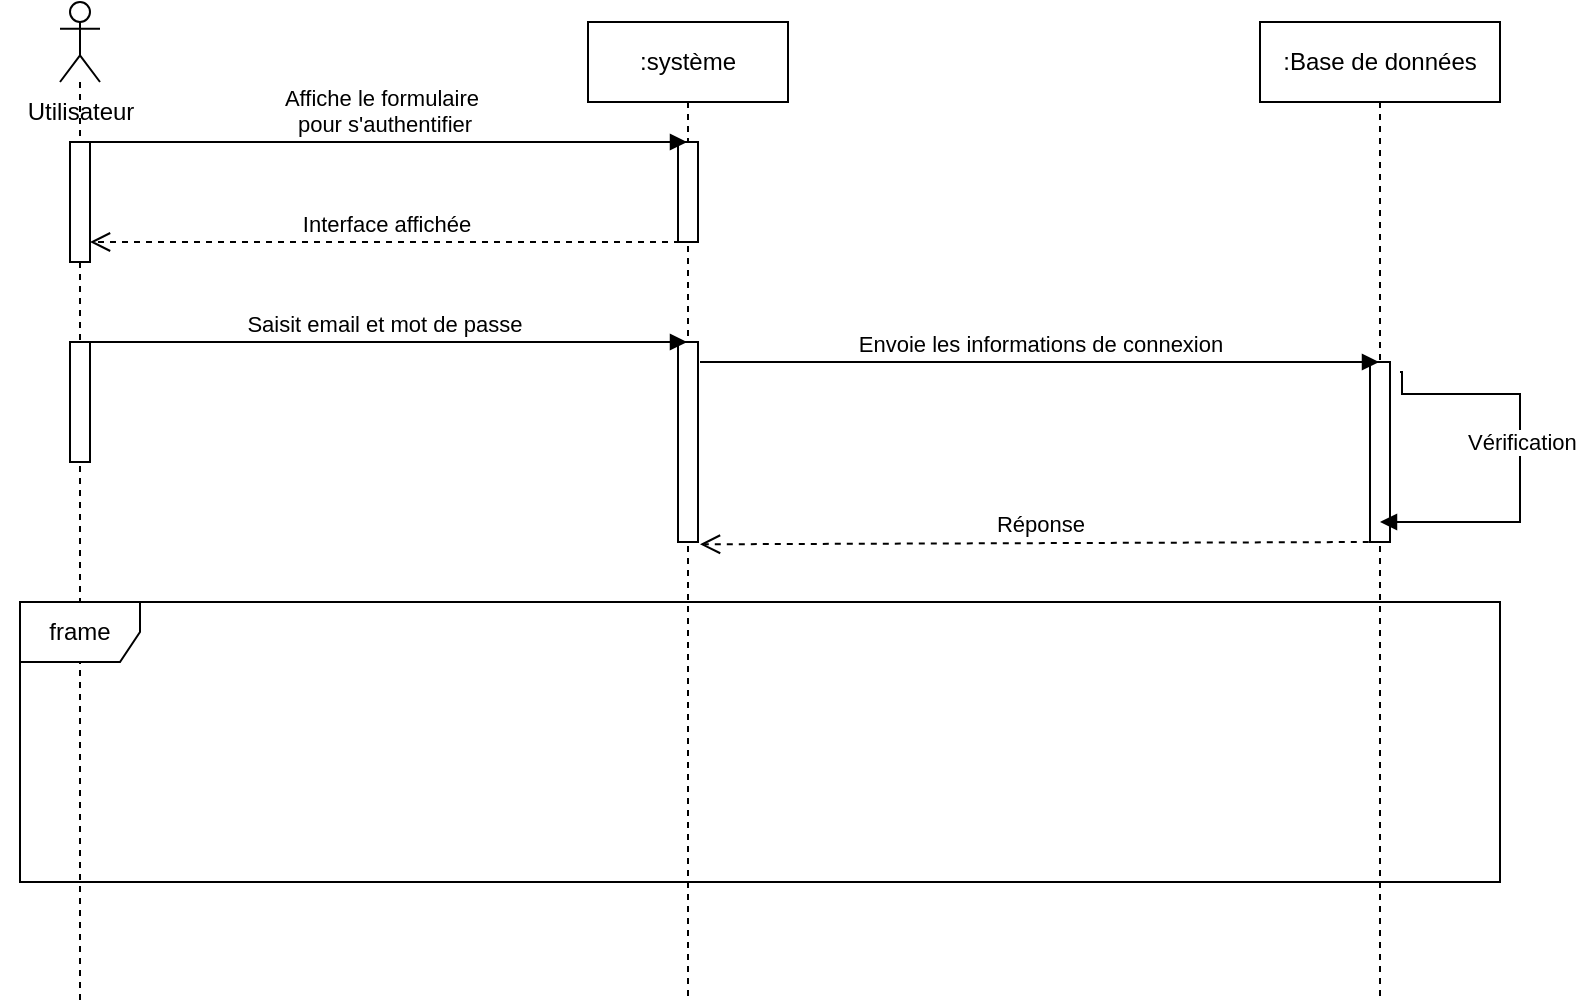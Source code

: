 <mxfile version="25.0.3">
  <diagram name="Page-1" id="2YBvvXClWsGukQMizWep">
    <mxGraphModel dx="1042" dy="565" grid="1" gridSize="10" guides="1" tooltips="1" connect="1" arrows="1" fold="1" page="1" pageScale="1" pageWidth="827" pageHeight="1169" math="0" shadow="0">
      <root>
        <mxCell id="0" />
        <mxCell id="1" parent="0" />
        <mxCell id="bkdPPmD2fQPwSOCIP86u-2" value="" style="shape=umlLifeline;perimeter=lifelinePerimeter;whiteSpace=wrap;html=1;container=1;dropTarget=0;collapsible=0;recursiveResize=0;outlineConnect=0;portConstraint=eastwest;newEdgeStyle={&quot;curved&quot;:0,&quot;rounded&quot;:0};participant=umlActor;size=40;" vertex="1" parent="1">
          <mxGeometry x="50" y="20" width="20" height="500" as="geometry" />
        </mxCell>
        <mxCell id="bkdPPmD2fQPwSOCIP86u-14" value="" style="html=1;points=[[0,0,0,0,5],[0,1,0,0,-5],[1,0,0,0,5],[1,1,0,0,-5]];perimeter=orthogonalPerimeter;outlineConnect=0;targetShapes=umlLifeline;portConstraint=eastwest;newEdgeStyle={&quot;curved&quot;:0,&quot;rounded&quot;:0};" vertex="1" parent="bkdPPmD2fQPwSOCIP86u-2">
          <mxGeometry x="5" y="70" width="10" height="60" as="geometry" />
        </mxCell>
        <mxCell id="bkdPPmD2fQPwSOCIP86u-18" value="" style="html=1;points=[[0,0,0,0,5],[0,1,0,0,-5],[1,0,0,0,5],[1,1,0,0,-5]];perimeter=orthogonalPerimeter;outlineConnect=0;targetShapes=umlLifeline;portConstraint=eastwest;newEdgeStyle={&quot;curved&quot;:0,&quot;rounded&quot;:0};" vertex="1" parent="bkdPPmD2fQPwSOCIP86u-2">
          <mxGeometry x="5" y="170" width="10" height="60" as="geometry" />
        </mxCell>
        <mxCell id="bkdPPmD2fQPwSOCIP86u-3" value="Utilisateur" style="text;html=1;align=center;verticalAlign=middle;resizable=0;points=[];autosize=1;strokeColor=none;fillColor=none;" vertex="1" parent="1">
          <mxGeometry x="20" y="60" width="80" height="30" as="geometry" />
        </mxCell>
        <mxCell id="bkdPPmD2fQPwSOCIP86u-4" value=":système" style="shape=umlLifeline;perimeter=lifelinePerimeter;whiteSpace=wrap;html=1;container=1;dropTarget=0;collapsible=0;recursiveResize=0;outlineConnect=0;portConstraint=eastwest;newEdgeStyle={&quot;curved&quot;:0,&quot;rounded&quot;:0};" vertex="1" parent="1">
          <mxGeometry x="314" y="30" width="100" height="490" as="geometry" />
        </mxCell>
        <mxCell id="bkdPPmD2fQPwSOCIP86u-16" value="" style="html=1;points=[[0,0,0,0,5],[0,1,0,0,-5],[1,0,0,0,5],[1,1,0,0,-5]];perimeter=orthogonalPerimeter;outlineConnect=0;targetShapes=umlLifeline;portConstraint=eastwest;newEdgeStyle={&quot;curved&quot;:0,&quot;rounded&quot;:0};" vertex="1" parent="bkdPPmD2fQPwSOCIP86u-4">
          <mxGeometry x="45" y="60" width="10" height="50" as="geometry" />
        </mxCell>
        <mxCell id="bkdPPmD2fQPwSOCIP86u-20" value="" style="html=1;points=[[0,0,0,0,5],[0,1,0,0,-5],[1,0,0,0,5],[1,1,0,0,-5]];perimeter=orthogonalPerimeter;outlineConnect=0;targetShapes=umlLifeline;portConstraint=eastwest;newEdgeStyle={&quot;curved&quot;:0,&quot;rounded&quot;:0};" vertex="1" parent="bkdPPmD2fQPwSOCIP86u-4">
          <mxGeometry x="45" y="160" width="10" height="100" as="geometry" />
        </mxCell>
        <mxCell id="bkdPPmD2fQPwSOCIP86u-7" value=":Base de données" style="shape=umlLifeline;perimeter=lifelinePerimeter;whiteSpace=wrap;html=1;container=1;dropTarget=0;collapsible=0;recursiveResize=0;outlineConnect=0;portConstraint=eastwest;newEdgeStyle={&quot;curved&quot;:0,&quot;rounded&quot;:0};" vertex="1" parent="1">
          <mxGeometry x="650" y="30" width="120" height="490" as="geometry" />
        </mxCell>
        <mxCell id="bkdPPmD2fQPwSOCIP86u-21" value="" style="html=1;points=[[0,0,0,0,5],[0,1,0,0,-5],[1,0,0,0,5],[1,1,0,0,-5]];perimeter=orthogonalPerimeter;outlineConnect=0;targetShapes=umlLifeline;portConstraint=eastwest;newEdgeStyle={&quot;curved&quot;:0,&quot;rounded&quot;:0};" vertex="1" parent="bkdPPmD2fQPwSOCIP86u-7">
          <mxGeometry x="55" y="170" width="10" height="90" as="geometry" />
        </mxCell>
        <mxCell id="bkdPPmD2fQPwSOCIP86u-15" value="Affiche le formulaire&amp;nbsp;&lt;div&gt;pour s&#39;authentifier&lt;/div&gt;" style="html=1;verticalAlign=bottom;endArrow=block;curved=0;rounded=0;" edge="1" parent="1" target="bkdPPmD2fQPwSOCIP86u-4">
          <mxGeometry width="80" relative="1" as="geometry">
            <mxPoint x="60" y="90" as="sourcePoint" />
            <mxPoint x="140" y="90" as="targetPoint" />
          </mxGeometry>
        </mxCell>
        <mxCell id="bkdPPmD2fQPwSOCIP86u-17" value="Interface affichée" style="html=1;verticalAlign=bottom;endArrow=open;dashed=1;endSize=8;curved=0;rounded=0;" edge="1" parent="1" target="bkdPPmD2fQPwSOCIP86u-14">
          <mxGeometry relative="1" as="geometry">
            <mxPoint x="360" y="140" as="sourcePoint" />
            <mxPoint x="70" y="140" as="targetPoint" />
          </mxGeometry>
        </mxCell>
        <mxCell id="bkdPPmD2fQPwSOCIP86u-19" value="Saisit email et mot de passe" style="html=1;verticalAlign=bottom;endArrow=block;curved=0;rounded=0;" edge="1" parent="1" target="bkdPPmD2fQPwSOCIP86u-4">
          <mxGeometry width="80" relative="1" as="geometry">
            <mxPoint x="60" y="190" as="sourcePoint" />
            <mxPoint x="140" y="190" as="targetPoint" />
          </mxGeometry>
        </mxCell>
        <mxCell id="bkdPPmD2fQPwSOCIP86u-22" value="Envoie les informations de connexion" style="html=1;verticalAlign=bottom;endArrow=block;curved=0;rounded=0;" edge="1" parent="1" target="bkdPPmD2fQPwSOCIP86u-7">
          <mxGeometry width="80" relative="1" as="geometry">
            <mxPoint x="370" y="200" as="sourcePoint" />
            <mxPoint x="674" y="200" as="targetPoint" />
          </mxGeometry>
        </mxCell>
        <mxCell id="bkdPPmD2fQPwSOCIP86u-24" value="Vérification" style="html=1;align=left;spacingLeft=2;endArrow=block;rounded=0;edgeStyle=orthogonalEdgeStyle;curved=0;rounded=0;" edge="1" target="bkdPPmD2fQPwSOCIP86u-7" parent="1">
          <mxGeometry x="-0.601" y="-24" relative="1" as="geometry">
            <mxPoint x="720" y="205" as="sourcePoint" />
            <Array as="points">
              <mxPoint x="721" y="205" />
              <mxPoint x="721" y="216" />
              <mxPoint x="780" y="216" />
              <mxPoint x="780" y="280" />
            </Array>
            <mxPoint x="720" y="260" as="targetPoint" />
            <mxPoint as="offset" />
          </mxGeometry>
        </mxCell>
        <mxCell id="bkdPPmD2fQPwSOCIP86u-26" value="Réponse" style="html=1;verticalAlign=bottom;endArrow=open;dashed=1;endSize=8;curved=0;rounded=0;exitX=-0.06;exitY=0.876;exitDx=0;exitDy=0;exitPerimeter=0;" edge="1" parent="1">
          <mxGeometry x="-0.017" y="-1" relative="1" as="geometry">
            <mxPoint x="704.4" y="290.0" as="sourcePoint" />
            <mxPoint x="370" y="291.16" as="targetPoint" />
            <mxPoint as="offset" />
          </mxGeometry>
        </mxCell>
        <mxCell id="bkdPPmD2fQPwSOCIP86u-27" value="frame" style="shape=umlFrame;whiteSpace=wrap;html=1;pointerEvents=0;" vertex="1" parent="1">
          <mxGeometry x="30" y="320" width="740" height="140" as="geometry" />
        </mxCell>
      </root>
    </mxGraphModel>
  </diagram>
</mxfile>
